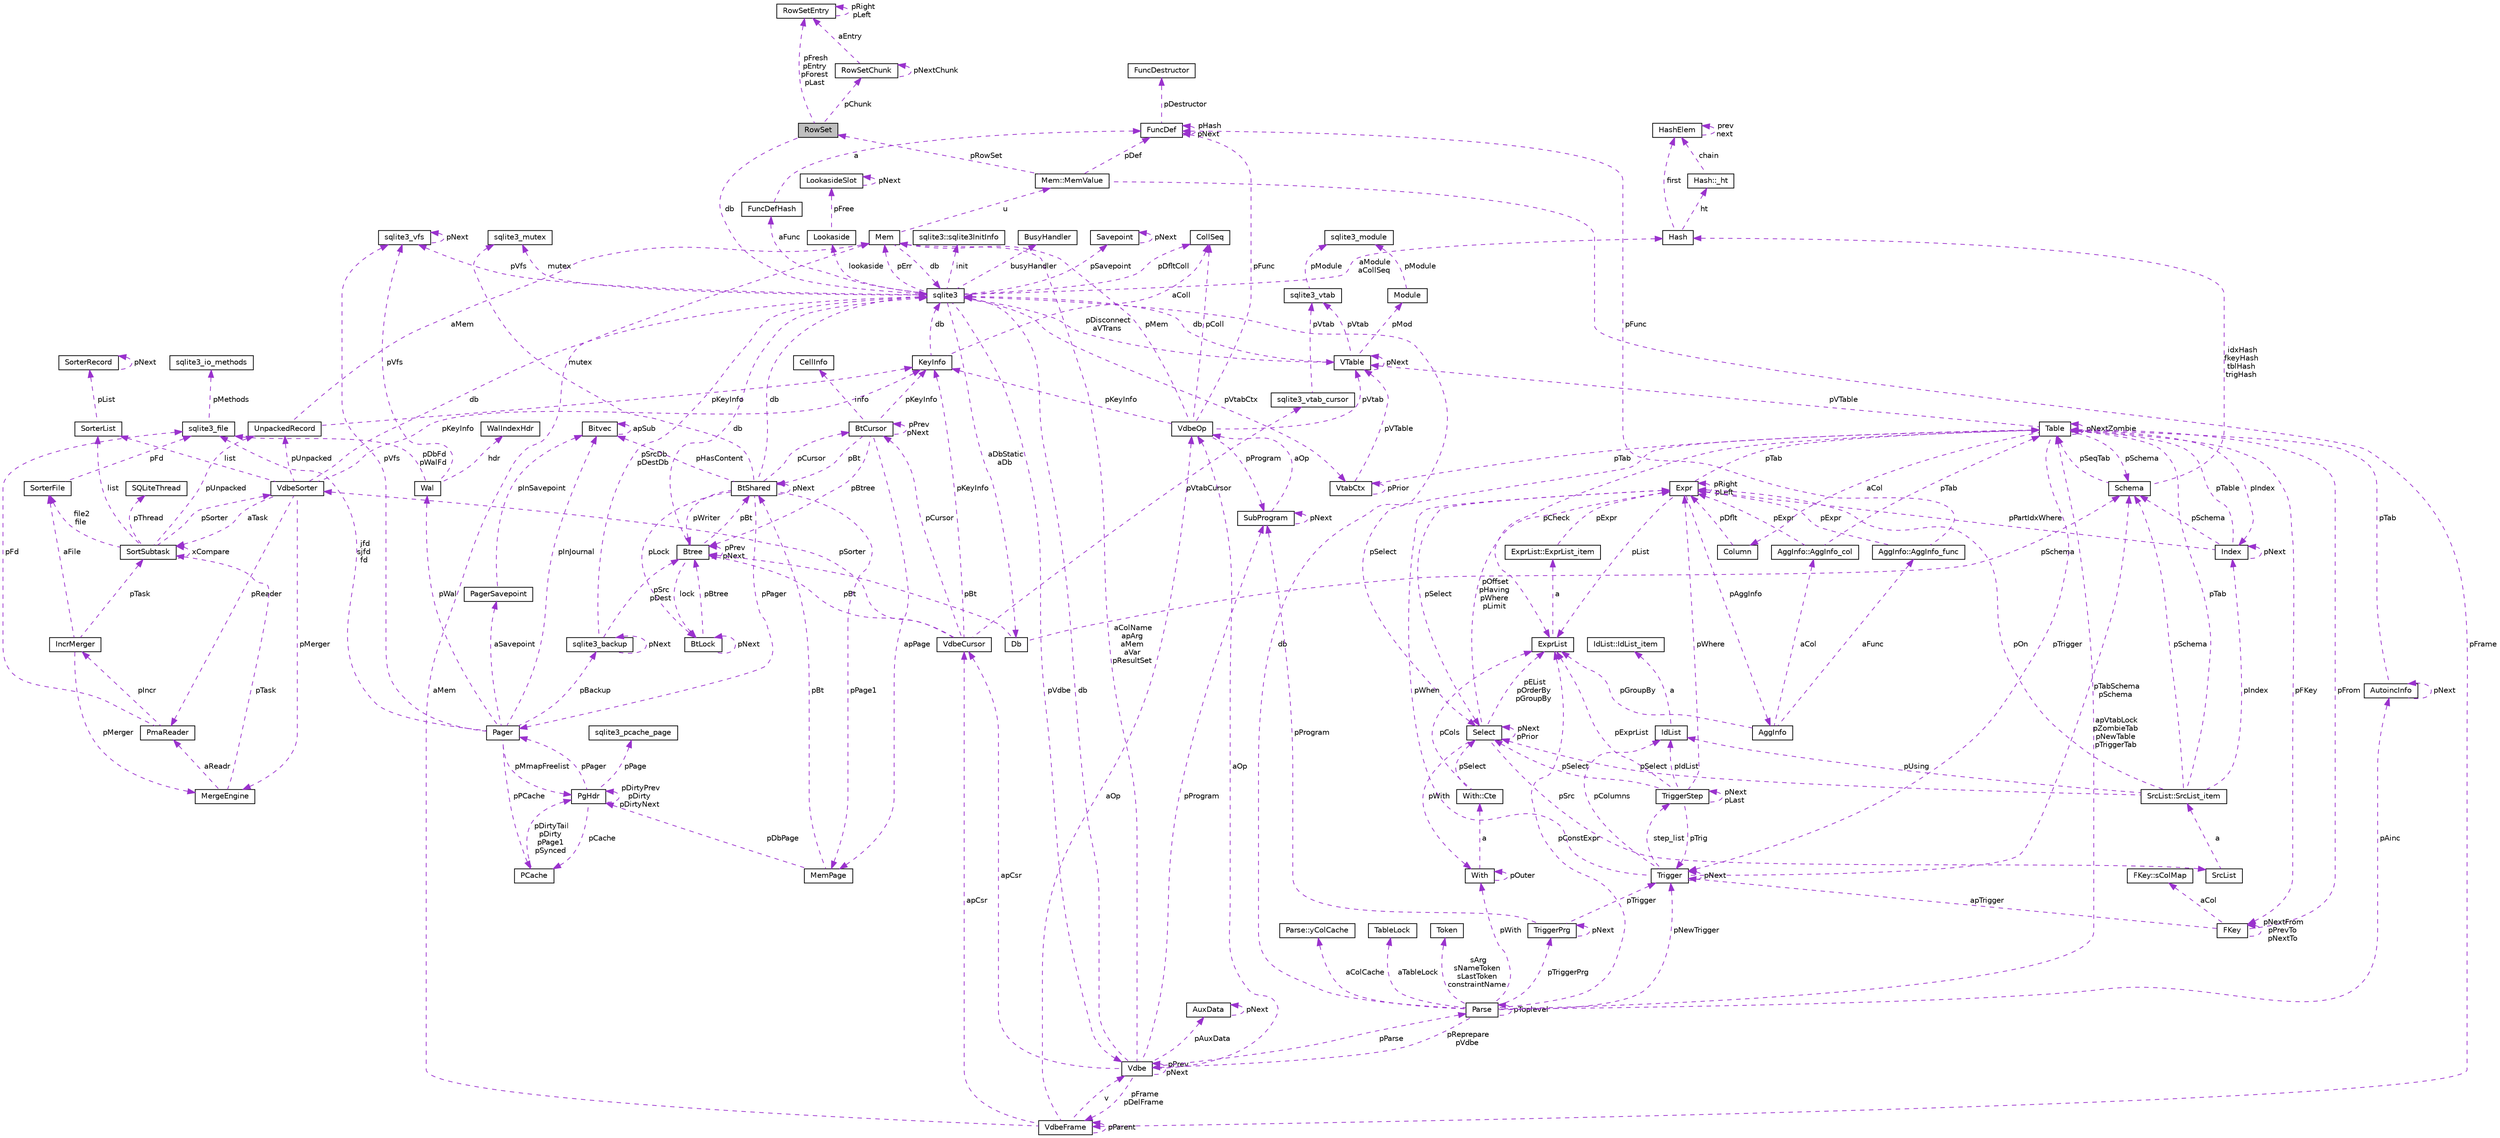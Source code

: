 digraph "RowSet"
{
  edge [fontname="Helvetica",fontsize="10",labelfontname="Helvetica",labelfontsize="10"];
  node [fontname="Helvetica",fontsize="10",shape=record];
  Node1 [label="RowSet",height=0.2,width=0.4,color="black", fillcolor="grey75", style="filled", fontcolor="black"];
  Node2 -> Node1 [dir="back",color="darkorchid3",fontsize="10",style="dashed",label=" db" ,fontname="Helvetica"];
  Node2 [label="sqlite3",height=0.2,width=0.4,color="black", fillcolor="white", style="filled",URL="$d9/dcd/structsqlite3.html"];
  Node3 -> Node2 [dir="back",color="darkorchid3",fontsize="10",style="dashed",label=" pErr" ,fontname="Helvetica"];
  Node3 [label="Mem",height=0.2,width=0.4,color="black", fillcolor="white", style="filled",URL="$df/d48/struct_mem.html"];
  Node4 -> Node3 [dir="back",color="darkorchid3",fontsize="10",style="dashed",label=" u" ,fontname="Helvetica"];
  Node4 [label="Mem::MemValue",height=0.2,width=0.4,color="black", fillcolor="white", style="filled",URL="$d0/d3f/union_mem_1_1_mem_value.html"];
  Node5 -> Node4 [dir="back",color="darkorchid3",fontsize="10",style="dashed",label=" pFrame" ,fontname="Helvetica"];
  Node5 [label="VdbeFrame",height=0.2,width=0.4,color="black", fillcolor="white", style="filled",URL="$de/d74/struct_vdbe_frame.html"];
  Node3 -> Node5 [dir="back",color="darkorchid3",fontsize="10",style="dashed",label=" aMem" ,fontname="Helvetica"];
  Node6 -> Node5 [dir="back",color="darkorchid3",fontsize="10",style="dashed",label=" v" ,fontname="Helvetica"];
  Node6 [label="Vdbe",height=0.2,width=0.4,color="black", fillcolor="white", style="filled",URL="$db/df8/struct_vdbe.html"];
  Node6 -> Node6 [dir="back",color="darkorchid3",fontsize="10",style="dashed",label=" pPrev\npNext" ,fontname="Helvetica"];
  Node3 -> Node6 [dir="back",color="darkorchid3",fontsize="10",style="dashed",label=" aColName\napArg\naMem\naVar\npResultSet" ,fontname="Helvetica"];
  Node2 -> Node6 [dir="back",color="darkorchid3",fontsize="10",style="dashed",label=" db" ,fontname="Helvetica"];
  Node5 -> Node6 [dir="back",color="darkorchid3",fontsize="10",style="dashed",label=" pFrame\npDelFrame" ,fontname="Helvetica"];
  Node7 -> Node6 [dir="back",color="darkorchid3",fontsize="10",style="dashed",label=" pAuxData" ,fontname="Helvetica"];
  Node7 [label="AuxData",height=0.2,width=0.4,color="black", fillcolor="white", style="filled",URL="$d5/d59/struct_aux_data.html"];
  Node7 -> Node7 [dir="back",color="darkorchid3",fontsize="10",style="dashed",label=" pNext" ,fontname="Helvetica"];
  Node8 -> Node6 [dir="back",color="darkorchid3",fontsize="10",style="dashed",label=" pProgram" ,fontname="Helvetica"];
  Node8 [label="SubProgram",height=0.2,width=0.4,color="black", fillcolor="white", style="filled",URL="$d4/d16/struct_sub_program.html"];
  Node8 -> Node8 [dir="back",color="darkorchid3",fontsize="10",style="dashed",label=" pNext" ,fontname="Helvetica"];
  Node9 -> Node8 [dir="back",color="darkorchid3",fontsize="10",style="dashed",label=" aOp" ,fontname="Helvetica"];
  Node9 [label="VdbeOp",height=0.2,width=0.4,color="black", fillcolor="white", style="filled",URL="$d2/dd9/struct_vdbe_op.html"];
  Node3 -> Node9 [dir="back",color="darkorchid3",fontsize="10",style="dashed",label=" pMem" ,fontname="Helvetica"];
  Node10 -> Node9 [dir="back",color="darkorchid3",fontsize="10",style="dashed",label=" pColl" ,fontname="Helvetica"];
  Node10 [label="CollSeq",height=0.2,width=0.4,color="black", fillcolor="white", style="filled",URL="$d0/d7d/struct_coll_seq.html"];
  Node11 -> Node9 [dir="back",color="darkorchid3",fontsize="10",style="dashed",label=" pVtab" ,fontname="Helvetica"];
  Node11 [label="VTable",height=0.2,width=0.4,color="black", fillcolor="white", style="filled",URL="$db/d7e/struct_v_table.html"];
  Node2 -> Node11 [dir="back",color="darkorchid3",fontsize="10",style="dashed",label=" db" ,fontname="Helvetica"];
  Node11 -> Node11 [dir="back",color="darkorchid3",fontsize="10",style="dashed",label=" pNext" ,fontname="Helvetica"];
  Node12 -> Node11 [dir="back",color="darkorchid3",fontsize="10",style="dashed",label=" pMod" ,fontname="Helvetica"];
  Node12 [label="Module",height=0.2,width=0.4,color="black", fillcolor="white", style="filled",URL="$d0/d3b/struct_module.html"];
  Node13 -> Node12 [dir="back",color="darkorchid3",fontsize="10",style="dashed",label=" pModule" ,fontname="Helvetica"];
  Node13 [label="sqlite3_module",height=0.2,width=0.4,color="black", fillcolor="white", style="filled",URL="$dd/de4/structsqlite3__module.html"];
  Node14 -> Node11 [dir="back",color="darkorchid3",fontsize="10",style="dashed",label=" pVtab" ,fontname="Helvetica"];
  Node14 [label="sqlite3_vtab",height=0.2,width=0.4,color="black", fillcolor="white", style="filled",URL="$d3/d12/structsqlite3__vtab.html"];
  Node13 -> Node14 [dir="back",color="darkorchid3",fontsize="10",style="dashed",label=" pModule" ,fontname="Helvetica"];
  Node8 -> Node9 [dir="back",color="darkorchid3",fontsize="10",style="dashed",label=" pProgram" ,fontname="Helvetica"];
  Node15 -> Node9 [dir="back",color="darkorchid3",fontsize="10",style="dashed",label=" pKeyInfo" ,fontname="Helvetica"];
  Node15 [label="KeyInfo",height=0.2,width=0.4,color="black", fillcolor="white", style="filled",URL="$dc/d2f/struct_key_info.html"];
  Node2 -> Node15 [dir="back",color="darkorchid3",fontsize="10",style="dashed",label=" db" ,fontname="Helvetica"];
  Node10 -> Node15 [dir="back",color="darkorchid3",fontsize="10",style="dashed",label=" aColl" ,fontname="Helvetica"];
  Node16 -> Node9 [dir="back",color="darkorchid3",fontsize="10",style="dashed",label=" pFunc" ,fontname="Helvetica"];
  Node16 [label="FuncDef",height=0.2,width=0.4,color="black", fillcolor="white", style="filled",URL="$df/d38/struct_func_def.html"];
  Node17 -> Node16 [dir="back",color="darkorchid3",fontsize="10",style="dashed",label=" pDestructor" ,fontname="Helvetica"];
  Node17 [label="FuncDestructor",height=0.2,width=0.4,color="black", fillcolor="white", style="filled",URL="$d5/da4/struct_func_destructor.html"];
  Node16 -> Node16 [dir="back",color="darkorchid3",fontsize="10",style="dashed",label=" pHash\npNext" ,fontname="Helvetica"];
  Node18 -> Node6 [dir="back",color="darkorchid3",fontsize="10",style="dashed",label=" apCsr" ,fontname="Helvetica"];
  Node18 [label="VdbeCursor",height=0.2,width=0.4,color="black", fillcolor="white", style="filled",URL="$d5/dd1/struct_vdbe_cursor.html"];
  Node19 -> Node18 [dir="back",color="darkorchid3",fontsize="10",style="dashed",label=" pCursor" ,fontname="Helvetica"];
  Node19 [label="BtCursor",height=0.2,width=0.4,color="black", fillcolor="white", style="filled",URL="$db/d2c/struct_bt_cursor.html"];
  Node19 -> Node19 [dir="back",color="darkorchid3",fontsize="10",style="dashed",label=" pPrev\npNext" ,fontname="Helvetica"];
  Node20 -> Node19 [dir="back",color="darkorchid3",fontsize="10",style="dashed",label=" info" ,fontname="Helvetica"];
  Node20 [label="CellInfo",height=0.2,width=0.4,color="black", fillcolor="white", style="filled",URL="$de/dbe/struct_cell_info.html"];
  Node21 -> Node19 [dir="back",color="darkorchid3",fontsize="10",style="dashed",label=" pBt" ,fontname="Helvetica"];
  Node21 [label="BtShared",height=0.2,width=0.4,color="black", fillcolor="white", style="filled",URL="$d3/d1f/struct_bt_shared.html"];
  Node19 -> Node21 [dir="back",color="darkorchid3",fontsize="10",style="dashed",label=" pCursor" ,fontname="Helvetica"];
  Node21 -> Node21 [dir="back",color="darkorchid3",fontsize="10",style="dashed",label=" pNext" ,fontname="Helvetica"];
  Node2 -> Node21 [dir="back",color="darkorchid3",fontsize="10",style="dashed",label=" db" ,fontname="Helvetica"];
  Node22 -> Node21 [dir="back",color="darkorchid3",fontsize="10",style="dashed",label=" pHasContent" ,fontname="Helvetica"];
  Node22 [label="Bitvec",height=0.2,width=0.4,color="black", fillcolor="white", style="filled",URL="$d1/d89/struct_bitvec.html"];
  Node22 -> Node22 [dir="back",color="darkorchid3",fontsize="10",style="dashed",label=" apSub" ,fontname="Helvetica"];
  Node23 -> Node21 [dir="back",color="darkorchid3",fontsize="10",style="dashed",label=" mutex" ,fontname="Helvetica"];
  Node23 [label="sqlite3_mutex",height=0.2,width=0.4,color="black", fillcolor="white", style="filled",URL="$d5/d3c/structsqlite3__mutex.html"];
  Node24 -> Node21 [dir="back",color="darkorchid3",fontsize="10",style="dashed",label=" pLock" ,fontname="Helvetica"];
  Node24 [label="BtLock",height=0.2,width=0.4,color="black", fillcolor="white", style="filled",URL="$d1/d28/struct_bt_lock.html"];
  Node24 -> Node24 [dir="back",color="darkorchid3",fontsize="10",style="dashed",label=" pNext" ,fontname="Helvetica"];
  Node25 -> Node24 [dir="back",color="darkorchid3",fontsize="10",style="dashed",label=" pBtree" ,fontname="Helvetica"];
  Node25 [label="Btree",height=0.2,width=0.4,color="black", fillcolor="white", style="filled",URL="$d9/d90/struct_btree.html"];
  Node21 -> Node25 [dir="back",color="darkorchid3",fontsize="10",style="dashed",label=" pBt" ,fontname="Helvetica"];
  Node2 -> Node25 [dir="back",color="darkorchid3",fontsize="10",style="dashed",label=" db" ,fontname="Helvetica"];
  Node24 -> Node25 [dir="back",color="darkorchid3",fontsize="10",style="dashed",label=" lock" ,fontname="Helvetica"];
  Node25 -> Node25 [dir="back",color="darkorchid3",fontsize="10",style="dashed",label=" pPrev\npNext" ,fontname="Helvetica"];
  Node26 -> Node21 [dir="back",color="darkorchid3",fontsize="10",style="dashed",label=" pPage1" ,fontname="Helvetica"];
  Node26 [label="MemPage",height=0.2,width=0.4,color="black", fillcolor="white", style="filled",URL="$d8/d9f/struct_mem_page.html"];
  Node21 -> Node26 [dir="back",color="darkorchid3",fontsize="10",style="dashed",label=" pBt" ,fontname="Helvetica"];
  Node27 -> Node26 [dir="back",color="darkorchid3",fontsize="10",style="dashed",label=" pDbPage" ,fontname="Helvetica"];
  Node27 [label="PgHdr",height=0.2,width=0.4,color="black", fillcolor="white", style="filled",URL="$d7/de5/struct_pg_hdr.html"];
  Node28 -> Node27 [dir="back",color="darkorchid3",fontsize="10",style="dashed",label=" pPage" ,fontname="Helvetica"];
  Node28 [label="sqlite3_pcache_page",height=0.2,width=0.4,color="black", fillcolor="white", style="filled",URL="$d8/d72/structsqlite3__pcache__page.html"];
  Node29 -> Node27 [dir="back",color="darkorchid3",fontsize="10",style="dashed",label=" pCache" ,fontname="Helvetica"];
  Node29 [label="PCache",height=0.2,width=0.4,color="black", fillcolor="white", style="filled",URL="$d3/d3e/struct_p_cache.html"];
  Node27 -> Node29 [dir="back",color="darkorchid3",fontsize="10",style="dashed",label=" pDirtyTail\npDirty\npPage1\npSynced" ,fontname="Helvetica"];
  Node27 -> Node27 [dir="back",color="darkorchid3",fontsize="10",style="dashed",label=" pDirtyPrev\npDirty\npDirtyNext" ,fontname="Helvetica"];
  Node30 -> Node27 [dir="back",color="darkorchid3",fontsize="10",style="dashed",label=" pPager" ,fontname="Helvetica"];
  Node30 [label="Pager",height=0.2,width=0.4,color="black", fillcolor="white", style="filled",URL="$d0/dba/struct_pager.html"];
  Node29 -> Node30 [dir="back",color="darkorchid3",fontsize="10",style="dashed",label=" pPCache" ,fontname="Helvetica"];
  Node31 -> Node30 [dir="back",color="darkorchid3",fontsize="10",style="dashed",label=" pBackup" ,fontname="Helvetica"];
  Node31 [label="sqlite3_backup",height=0.2,width=0.4,color="black", fillcolor="white", style="filled",URL="$d4/da8/structsqlite3__backup.html"];
  Node31 -> Node31 [dir="back",color="darkorchid3",fontsize="10",style="dashed",label=" pNext" ,fontname="Helvetica"];
  Node2 -> Node31 [dir="back",color="darkorchid3",fontsize="10",style="dashed",label=" pSrcDb\npDestDb" ,fontname="Helvetica"];
  Node25 -> Node31 [dir="back",color="darkorchid3",fontsize="10",style="dashed",label=" pSrc\npDest" ,fontname="Helvetica"];
  Node22 -> Node30 [dir="back",color="darkorchid3",fontsize="10",style="dashed",label=" pInJournal" ,fontname="Helvetica"];
  Node32 -> Node30 [dir="back",color="darkorchid3",fontsize="10",style="dashed",label=" jfd\nsjfd\nfd" ,fontname="Helvetica"];
  Node32 [label="sqlite3_file",height=0.2,width=0.4,color="black", fillcolor="white", style="filled",URL="$db/db0/structsqlite3__file.html"];
  Node33 -> Node32 [dir="back",color="darkorchid3",fontsize="10",style="dashed",label=" pMethods" ,fontname="Helvetica"];
  Node33 [label="sqlite3_io_methods",height=0.2,width=0.4,color="black", fillcolor="white", style="filled",URL="$d9/df3/structsqlite3__io__methods.html"];
  Node34 -> Node30 [dir="back",color="darkorchid3",fontsize="10",style="dashed",label=" pVfs" ,fontname="Helvetica"];
  Node34 [label="sqlite3_vfs",height=0.2,width=0.4,color="black", fillcolor="white", style="filled",URL="$d3/d36/structsqlite3__vfs.html"];
  Node34 -> Node34 [dir="back",color="darkorchid3",fontsize="10",style="dashed",label=" pNext" ,fontname="Helvetica"];
  Node27 -> Node30 [dir="back",color="darkorchid3",fontsize="10",style="dashed",label=" pMmapFreelist" ,fontname="Helvetica"];
  Node35 -> Node30 [dir="back",color="darkorchid3",fontsize="10",style="dashed",label=" pWal" ,fontname="Helvetica"];
  Node35 [label="Wal",height=0.2,width=0.4,color="black", fillcolor="white", style="filled",URL="$d6/d4d/struct_wal.html"];
  Node32 -> Node35 [dir="back",color="darkorchid3",fontsize="10",style="dashed",label=" pDbFd\npWalFd" ,fontname="Helvetica"];
  Node34 -> Node35 [dir="back",color="darkorchid3",fontsize="10",style="dashed",label=" pVfs" ,fontname="Helvetica"];
  Node36 -> Node35 [dir="back",color="darkorchid3",fontsize="10",style="dashed",label=" hdr" ,fontname="Helvetica"];
  Node36 [label="WalIndexHdr",height=0.2,width=0.4,color="black", fillcolor="white", style="filled",URL="$d8/de9/struct_wal_index_hdr.html"];
  Node37 -> Node30 [dir="back",color="darkorchid3",fontsize="10",style="dashed",label=" aSavepoint" ,fontname="Helvetica"];
  Node37 [label="PagerSavepoint",height=0.2,width=0.4,color="black", fillcolor="white", style="filled",URL="$de/deb/struct_pager_savepoint.html"];
  Node22 -> Node37 [dir="back",color="darkorchid3",fontsize="10",style="dashed",label=" pInSavepoint" ,fontname="Helvetica"];
  Node25 -> Node21 [dir="back",color="darkorchid3",fontsize="10",style="dashed",label=" pWriter" ,fontname="Helvetica"];
  Node30 -> Node21 [dir="back",color="darkorchid3",fontsize="10",style="dashed",label=" pPager" ,fontname="Helvetica"];
  Node26 -> Node19 [dir="back",color="darkorchid3",fontsize="10",style="dashed",label=" apPage" ,fontname="Helvetica"];
  Node15 -> Node19 [dir="back",color="darkorchid3",fontsize="10",style="dashed",label=" pKeyInfo" ,fontname="Helvetica"];
  Node25 -> Node19 [dir="back",color="darkorchid3",fontsize="10",style="dashed",label=" pBtree" ,fontname="Helvetica"];
  Node38 -> Node18 [dir="back",color="darkorchid3",fontsize="10",style="dashed",label=" pVtabCursor" ,fontname="Helvetica"];
  Node38 [label="sqlite3_vtab_cursor",height=0.2,width=0.4,color="black", fillcolor="white", style="filled",URL="$d3/d17/structsqlite3__vtab__cursor.html"];
  Node14 -> Node38 [dir="back",color="darkorchid3",fontsize="10",style="dashed",label=" pVtab" ,fontname="Helvetica"];
  Node39 -> Node18 [dir="back",color="darkorchid3",fontsize="10",style="dashed",label=" pSorter" ,fontname="Helvetica"];
  Node39 [label="VdbeSorter",height=0.2,width=0.4,color="black", fillcolor="white", style="filled",URL="$d3/d85/struct_vdbe_sorter.html"];
  Node40 -> Node39 [dir="back",color="darkorchid3",fontsize="10",style="dashed",label=" list" ,fontname="Helvetica"];
  Node40 [label="SorterList",height=0.2,width=0.4,color="black", fillcolor="white", style="filled",URL="$db/de4/struct_sorter_list.html"];
  Node41 -> Node40 [dir="back",color="darkorchid3",fontsize="10",style="dashed",label=" pList" ,fontname="Helvetica"];
  Node41 [label="SorterRecord",height=0.2,width=0.4,color="black", fillcolor="white", style="filled",URL="$da/d71/struct_sorter_record.html"];
  Node41 -> Node41 [dir="back",color="darkorchid3",fontsize="10",style="dashed",label=" pNext" ,fontname="Helvetica"];
  Node2 -> Node39 [dir="back",color="darkorchid3",fontsize="10",style="dashed",label=" db" ,fontname="Helvetica"];
  Node42 -> Node39 [dir="back",color="darkorchid3",fontsize="10",style="dashed",label=" pMerger" ,fontname="Helvetica"];
  Node42 [label="MergeEngine",height=0.2,width=0.4,color="black", fillcolor="white", style="filled",URL="$d0/db7/struct_merge_engine.html"];
  Node43 -> Node42 [dir="back",color="darkorchid3",fontsize="10",style="dashed",label=" aReadr" ,fontname="Helvetica"];
  Node43 [label="PmaReader",height=0.2,width=0.4,color="black", fillcolor="white", style="filled",URL="$de/d4a/struct_pma_reader.html"];
  Node32 -> Node43 [dir="back",color="darkorchid3",fontsize="10",style="dashed",label=" pFd" ,fontname="Helvetica"];
  Node44 -> Node43 [dir="back",color="darkorchid3",fontsize="10",style="dashed",label=" pIncr" ,fontname="Helvetica"];
  Node44 [label="IncrMerger",height=0.2,width=0.4,color="black", fillcolor="white", style="filled",URL="$dd/dd9/struct_incr_merger.html"];
  Node42 -> Node44 [dir="back",color="darkorchid3",fontsize="10",style="dashed",label=" pMerger" ,fontname="Helvetica"];
  Node45 -> Node44 [dir="back",color="darkorchid3",fontsize="10",style="dashed",label=" aFile" ,fontname="Helvetica"];
  Node45 [label="SorterFile",height=0.2,width=0.4,color="black", fillcolor="white", style="filled",URL="$d7/d17/struct_sorter_file.html"];
  Node32 -> Node45 [dir="back",color="darkorchid3",fontsize="10",style="dashed",label=" pFd" ,fontname="Helvetica"];
  Node46 -> Node44 [dir="back",color="darkorchid3",fontsize="10",style="dashed",label=" pTask" ,fontname="Helvetica"];
  Node46 [label="SortSubtask",height=0.2,width=0.4,color="black", fillcolor="white", style="filled",URL="$d9/db9/struct_sort_subtask.html"];
  Node40 -> Node46 [dir="back",color="darkorchid3",fontsize="10",style="dashed",label=" list" ,fontname="Helvetica"];
  Node39 -> Node46 [dir="back",color="darkorchid3",fontsize="10",style="dashed",label=" pSorter" ,fontname="Helvetica"];
  Node47 -> Node46 [dir="back",color="darkorchid3",fontsize="10",style="dashed",label=" pThread" ,fontname="Helvetica"];
  Node47 [label="SQLiteThread",height=0.2,width=0.4,color="black", fillcolor="white", style="filled",URL="$d7/d64/struct_s_q_lite_thread.html"];
  Node48 -> Node46 [dir="back",color="darkorchid3",fontsize="10",style="dashed",label=" pUnpacked" ,fontname="Helvetica"];
  Node48 [label="UnpackedRecord",height=0.2,width=0.4,color="black", fillcolor="white", style="filled",URL="$d9/d48/struct_unpacked_record.html"];
  Node3 -> Node48 [dir="back",color="darkorchid3",fontsize="10",style="dashed",label=" aMem" ,fontname="Helvetica"];
  Node15 -> Node48 [dir="back",color="darkorchid3",fontsize="10",style="dashed",label=" pKeyInfo" ,fontname="Helvetica"];
  Node45 -> Node46 [dir="back",color="darkorchid3",fontsize="10",style="dashed",label=" file2\nfile" ,fontname="Helvetica"];
  Node46 -> Node46 [dir="back",color="darkorchid3",fontsize="10",style="dashed",label=" xCompare" ,fontname="Helvetica"];
  Node46 -> Node42 [dir="back",color="darkorchid3",fontsize="10",style="dashed",label=" pTask" ,fontname="Helvetica"];
  Node43 -> Node39 [dir="back",color="darkorchid3",fontsize="10",style="dashed",label=" pReader" ,fontname="Helvetica"];
  Node15 -> Node39 [dir="back",color="darkorchid3",fontsize="10",style="dashed",label=" pKeyInfo" ,fontname="Helvetica"];
  Node48 -> Node39 [dir="back",color="darkorchid3",fontsize="10",style="dashed",label=" pUnpacked" ,fontname="Helvetica"];
  Node46 -> Node39 [dir="back",color="darkorchid3",fontsize="10",style="dashed",label=" aTask" ,fontname="Helvetica"];
  Node15 -> Node18 [dir="back",color="darkorchid3",fontsize="10",style="dashed",label=" pKeyInfo" ,fontname="Helvetica"];
  Node25 -> Node18 [dir="back",color="darkorchid3",fontsize="10",style="dashed",label=" pBt" ,fontname="Helvetica"];
  Node49 -> Node6 [dir="back",color="darkorchid3",fontsize="10",style="dashed",label=" pParse" ,fontname="Helvetica"];
  Node49 [label="Parse",height=0.2,width=0.4,color="black", fillcolor="white", style="filled",URL="$d6/dea/struct_parse.html"];
  Node6 -> Node49 [dir="back",color="darkorchid3",fontsize="10",style="dashed",label=" pReprepare\npVdbe" ,fontname="Helvetica"];
  Node2 -> Node49 [dir="back",color="darkorchid3",fontsize="10",style="dashed",label=" db" ,fontname="Helvetica"];
  Node50 -> Node49 [dir="back",color="darkorchid3",fontsize="10",style="dashed",label=" aTableLock" ,fontname="Helvetica"];
  Node50 [label="TableLock",height=0.2,width=0.4,color="black", fillcolor="white", style="filled",URL="$df/de3/struct_table_lock.html"];
  Node51 -> Node49 [dir="back",color="darkorchid3",fontsize="10",style="dashed",label=" sArg\nsNameToken\nsLastToken\nconstraintName" ,fontname="Helvetica"];
  Node51 [label="Token",height=0.2,width=0.4,color="black", fillcolor="white", style="filled",URL="$d9/d27/struct_token.html"];
  Node52 -> Node49 [dir="back",color="darkorchid3",fontsize="10",style="dashed",label=" pWith" ,fontname="Helvetica"];
  Node52 [label="With",height=0.2,width=0.4,color="black", fillcolor="white", style="filled",URL="$d9/d07/struct_with.html"];
  Node53 -> Node52 [dir="back",color="darkorchid3",fontsize="10",style="dashed",label=" a" ,fontname="Helvetica"];
  Node53 [label="With::Cte",height=0.2,width=0.4,color="black", fillcolor="white", style="filled",URL="$d2/d0c/struct_with_1_1_cte.html"];
  Node54 -> Node53 [dir="back",color="darkorchid3",fontsize="10",style="dashed",label=" pSelect" ,fontname="Helvetica"];
  Node54 [label="Select",height=0.2,width=0.4,color="black", fillcolor="white", style="filled",URL="$d2/d1c/struct_select.html"];
  Node55 -> Node54 [dir="back",color="darkorchid3",fontsize="10",style="dashed",label=" pOffset\npHaving\npWhere\npLimit" ,fontname="Helvetica"];
  Node55 [label="Expr",height=0.2,width=0.4,color="black", fillcolor="white", style="filled",URL="$d1/dbc/struct_expr.html"];
  Node56 -> Node55 [dir="back",color="darkorchid3",fontsize="10",style="dashed",label=" pAggInfo" ,fontname="Helvetica"];
  Node56 [label="AggInfo",height=0.2,width=0.4,color="black", fillcolor="white", style="filled",URL="$d6/d85/struct_agg_info.html"];
  Node57 -> Node56 [dir="back",color="darkorchid3",fontsize="10",style="dashed",label=" aCol" ,fontname="Helvetica"];
  Node57 [label="AggInfo::AggInfo_col",height=0.2,width=0.4,color="black", fillcolor="white", style="filled",URL="$d8/dbd/struct_agg_info_1_1_agg_info__col.html"];
  Node55 -> Node57 [dir="back",color="darkorchid3",fontsize="10",style="dashed",label=" pExpr" ,fontname="Helvetica"];
  Node58 -> Node57 [dir="back",color="darkorchid3",fontsize="10",style="dashed",label=" pTab" ,fontname="Helvetica"];
  Node58 [label="Table",height=0.2,width=0.4,color="black", fillcolor="white", style="filled",URL="$d5/d0d/struct_table.html"];
  Node59 -> Node58 [dir="back",color="darkorchid3",fontsize="10",style="dashed",label=" pSchema" ,fontname="Helvetica"];
  Node59 [label="Schema",height=0.2,width=0.4,color="black", fillcolor="white", style="filled",URL="$df/d15/struct_schema.html"];
  Node58 -> Node59 [dir="back",color="darkorchid3",fontsize="10",style="dashed",label=" pSeqTab" ,fontname="Helvetica"];
  Node60 -> Node59 [dir="back",color="darkorchid3",fontsize="10",style="dashed",label=" idxHash\nfkeyHash\ntblHash\ntrigHash" ,fontname="Helvetica"];
  Node60 [label="Hash",height=0.2,width=0.4,color="black", fillcolor="white", style="filled",URL="$d2/d7a/struct_hash.html"];
  Node61 -> Node60 [dir="back",color="darkorchid3",fontsize="10",style="dashed",label=" ht" ,fontname="Helvetica"];
  Node61 [label="Hash::_ht",height=0.2,width=0.4,color="black", fillcolor="white", style="filled",URL="$dd/d00/struct_hash_1_1__ht.html"];
  Node62 -> Node61 [dir="back",color="darkorchid3",fontsize="10",style="dashed",label=" chain" ,fontname="Helvetica"];
  Node62 [label="HashElem",height=0.2,width=0.4,color="black", fillcolor="white", style="filled",URL="$df/d01/struct_hash_elem.html"];
  Node62 -> Node62 [dir="back",color="darkorchid3",fontsize="10",style="dashed",label=" prev\nnext" ,fontname="Helvetica"];
  Node62 -> Node60 [dir="back",color="darkorchid3",fontsize="10",style="dashed",label=" first" ,fontname="Helvetica"];
  Node63 -> Node58 [dir="back",color="darkorchid3",fontsize="10",style="dashed",label=" aCol" ,fontname="Helvetica"];
  Node63 [label="Column",height=0.2,width=0.4,color="black", fillcolor="white", style="filled",URL="$d0/d14/struct_column.html"];
  Node55 -> Node63 [dir="back",color="darkorchid3",fontsize="10",style="dashed",label=" pDflt" ,fontname="Helvetica"];
  Node64 -> Node58 [dir="back",color="darkorchid3",fontsize="10",style="dashed",label=" pFKey" ,fontname="Helvetica"];
  Node64 [label="FKey",height=0.2,width=0.4,color="black", fillcolor="white", style="filled",URL="$d0/dbd/struct_f_key.html"];
  Node65 -> Node64 [dir="back",color="darkorchid3",fontsize="10",style="dashed",label=" aCol" ,fontname="Helvetica"];
  Node65 [label="FKey::sColMap",height=0.2,width=0.4,color="black", fillcolor="white", style="filled",URL="$d9/dce/struct_f_key_1_1s_col_map.html"];
  Node64 -> Node64 [dir="back",color="darkorchid3",fontsize="10",style="dashed",label=" pNextFrom\npPrevTo\npNextTo" ,fontname="Helvetica"];
  Node58 -> Node64 [dir="back",color="darkorchid3",fontsize="10",style="dashed",label=" pFrom" ,fontname="Helvetica"];
  Node66 -> Node64 [dir="back",color="darkorchid3",fontsize="10",style="dashed",label=" apTrigger" ,fontname="Helvetica"];
  Node66 [label="Trigger",height=0.2,width=0.4,color="black", fillcolor="white", style="filled",URL="$d1/dd9/struct_trigger.html"];
  Node67 -> Node66 [dir="back",color="darkorchid3",fontsize="10",style="dashed",label=" step_list" ,fontname="Helvetica"];
  Node67 [label="TriggerStep",height=0.2,width=0.4,color="black", fillcolor="white", style="filled",URL="$d6/d6c/struct_trigger_step.html"];
  Node67 -> Node67 [dir="back",color="darkorchid3",fontsize="10",style="dashed",label=" pNext\npLast" ,fontname="Helvetica"];
  Node55 -> Node67 [dir="back",color="darkorchid3",fontsize="10",style="dashed",label=" pWhere" ,fontname="Helvetica"];
  Node68 -> Node67 [dir="back",color="darkorchid3",fontsize="10",style="dashed",label=" pIdList" ,fontname="Helvetica"];
  Node68 [label="IdList",height=0.2,width=0.4,color="black", fillcolor="white", style="filled",URL="$d6/d05/struct_id_list.html"];
  Node69 -> Node68 [dir="back",color="darkorchid3",fontsize="10",style="dashed",label=" a" ,fontname="Helvetica"];
  Node69 [label="IdList::IdList_item",height=0.2,width=0.4,color="black", fillcolor="white", style="filled",URL="$d2/d66/struct_id_list_1_1_id_list__item.html"];
  Node54 -> Node67 [dir="back",color="darkorchid3",fontsize="10",style="dashed",label=" pSelect" ,fontname="Helvetica"];
  Node66 -> Node67 [dir="back",color="darkorchid3",fontsize="10",style="dashed",label=" pTrig" ,fontname="Helvetica"];
  Node70 -> Node67 [dir="back",color="darkorchid3",fontsize="10",style="dashed",label=" pExprList" ,fontname="Helvetica"];
  Node70 [label="ExprList",height=0.2,width=0.4,color="black", fillcolor="white", style="filled",URL="$de/d20/struct_expr_list.html"];
  Node71 -> Node70 [dir="back",color="darkorchid3",fontsize="10",style="dashed",label=" a" ,fontname="Helvetica"];
  Node71 [label="ExprList::ExprList_item",height=0.2,width=0.4,color="black", fillcolor="white", style="filled",URL="$d8/d73/struct_expr_list_1_1_expr_list__item.html"];
  Node55 -> Node71 [dir="back",color="darkorchid3",fontsize="10",style="dashed",label=" pExpr" ,fontname="Helvetica"];
  Node59 -> Node66 [dir="back",color="darkorchid3",fontsize="10",style="dashed",label=" pTabSchema\npSchema" ,fontname="Helvetica"];
  Node55 -> Node66 [dir="back",color="darkorchid3",fontsize="10",style="dashed",label=" pWhen" ,fontname="Helvetica"];
  Node68 -> Node66 [dir="back",color="darkorchid3",fontsize="10",style="dashed",label=" pColumns" ,fontname="Helvetica"];
  Node66 -> Node66 [dir="back",color="darkorchid3",fontsize="10",style="dashed",label=" pNext" ,fontname="Helvetica"];
  Node11 -> Node58 [dir="back",color="darkorchid3",fontsize="10",style="dashed",label=" pVTable" ,fontname="Helvetica"];
  Node58 -> Node58 [dir="back",color="darkorchid3",fontsize="10",style="dashed",label=" pNextZombie" ,fontname="Helvetica"];
  Node66 -> Node58 [dir="back",color="darkorchid3",fontsize="10",style="dashed",label=" pTrigger" ,fontname="Helvetica"];
  Node54 -> Node58 [dir="back",color="darkorchid3",fontsize="10",style="dashed",label=" pSelect" ,fontname="Helvetica"];
  Node70 -> Node58 [dir="back",color="darkorchid3",fontsize="10",style="dashed",label=" pCheck" ,fontname="Helvetica"];
  Node72 -> Node58 [dir="back",color="darkorchid3",fontsize="10",style="dashed",label=" pIndex" ,fontname="Helvetica"];
  Node72 [label="Index",height=0.2,width=0.4,color="black", fillcolor="white", style="filled",URL="$dc/d6f/struct_index.html"];
  Node59 -> Node72 [dir="back",color="darkorchid3",fontsize="10",style="dashed",label=" pSchema" ,fontname="Helvetica"];
  Node55 -> Node72 [dir="back",color="darkorchid3",fontsize="10",style="dashed",label=" pPartIdxWhere" ,fontname="Helvetica"];
  Node58 -> Node72 [dir="back",color="darkorchid3",fontsize="10",style="dashed",label=" pTable" ,fontname="Helvetica"];
  Node72 -> Node72 [dir="back",color="darkorchid3",fontsize="10",style="dashed",label=" pNext" ,fontname="Helvetica"];
  Node73 -> Node56 [dir="back",color="darkorchid3",fontsize="10",style="dashed",label=" aFunc" ,fontname="Helvetica"];
  Node73 [label="AggInfo::AggInfo_func",height=0.2,width=0.4,color="black", fillcolor="white", style="filled",URL="$de/d24/struct_agg_info_1_1_agg_info__func.html"];
  Node55 -> Node73 [dir="back",color="darkorchid3",fontsize="10",style="dashed",label=" pExpr" ,fontname="Helvetica"];
  Node16 -> Node73 [dir="back",color="darkorchid3",fontsize="10",style="dashed",label=" pFunc" ,fontname="Helvetica"];
  Node70 -> Node56 [dir="back",color="darkorchid3",fontsize="10",style="dashed",label=" pGroupBy" ,fontname="Helvetica"];
  Node55 -> Node55 [dir="back",color="darkorchid3",fontsize="10",style="dashed",label=" pRight\npLeft" ,fontname="Helvetica"];
  Node58 -> Node55 [dir="back",color="darkorchid3",fontsize="10",style="dashed",label=" pTab" ,fontname="Helvetica"];
  Node54 -> Node55 [dir="back",color="darkorchid3",fontsize="10",style="dashed",label=" pSelect" ,fontname="Helvetica"];
  Node70 -> Node55 [dir="back",color="darkorchid3",fontsize="10",style="dashed",label=" pList" ,fontname="Helvetica"];
  Node52 -> Node54 [dir="back",color="darkorchid3",fontsize="10",style="dashed",label=" pWith" ,fontname="Helvetica"];
  Node54 -> Node54 [dir="back",color="darkorchid3",fontsize="10",style="dashed",label=" pNext\npPrior" ,fontname="Helvetica"];
  Node74 -> Node54 [dir="back",color="darkorchid3",fontsize="10",style="dashed",label=" pSrc" ,fontname="Helvetica"];
  Node74 [label="SrcList",height=0.2,width=0.4,color="black", fillcolor="white", style="filled",URL="$dc/dc1/struct_src_list.html"];
  Node75 -> Node74 [dir="back",color="darkorchid3",fontsize="10",style="dashed",label=" a" ,fontname="Helvetica"];
  Node75 [label="SrcList::SrcList_item",height=0.2,width=0.4,color="black", fillcolor="white", style="filled",URL="$d4/dc2/struct_src_list_1_1_src_list__item.html"];
  Node59 -> Node75 [dir="back",color="darkorchid3",fontsize="10",style="dashed",label=" pSchema" ,fontname="Helvetica"];
  Node55 -> Node75 [dir="back",color="darkorchid3",fontsize="10",style="dashed",label=" pOn" ,fontname="Helvetica"];
  Node68 -> Node75 [dir="back",color="darkorchid3",fontsize="10",style="dashed",label=" pUsing" ,fontname="Helvetica"];
  Node58 -> Node75 [dir="back",color="darkorchid3",fontsize="10",style="dashed",label=" pTab" ,fontname="Helvetica"];
  Node54 -> Node75 [dir="back",color="darkorchid3",fontsize="10",style="dashed",label=" pSelect" ,fontname="Helvetica"];
  Node72 -> Node75 [dir="back",color="darkorchid3",fontsize="10",style="dashed",label=" pIndex" ,fontname="Helvetica"];
  Node70 -> Node54 [dir="back",color="darkorchid3",fontsize="10",style="dashed",label=" pEList\npOrderBy\npGroupBy" ,fontname="Helvetica"];
  Node70 -> Node53 [dir="back",color="darkorchid3",fontsize="10",style="dashed",label=" pCols" ,fontname="Helvetica"];
  Node52 -> Node52 [dir="back",color="darkorchid3",fontsize="10",style="dashed",label=" pOuter" ,fontname="Helvetica"];
  Node76 -> Node49 [dir="back",color="darkorchid3",fontsize="10",style="dashed",label=" aColCache" ,fontname="Helvetica"];
  Node76 [label="Parse::yColCache",height=0.2,width=0.4,color="black", fillcolor="white", style="filled",URL="$dd/de3/struct_parse_1_1y_col_cache.html"];
  Node58 -> Node49 [dir="back",color="darkorchid3",fontsize="10",style="dashed",label=" apVtabLock\npZombieTab\npNewTable\npTriggerTab" ,fontname="Helvetica"];
  Node66 -> Node49 [dir="back",color="darkorchid3",fontsize="10",style="dashed",label=" pNewTrigger" ,fontname="Helvetica"];
  Node77 -> Node49 [dir="back",color="darkorchid3",fontsize="10",style="dashed",label=" pTriggerPrg" ,fontname="Helvetica"];
  Node77 [label="TriggerPrg",height=0.2,width=0.4,color="black", fillcolor="white", style="filled",URL="$d4/da6/struct_trigger_prg.html"];
  Node8 -> Node77 [dir="back",color="darkorchid3",fontsize="10",style="dashed",label=" pProgram" ,fontname="Helvetica"];
  Node66 -> Node77 [dir="back",color="darkorchid3",fontsize="10",style="dashed",label=" pTrigger" ,fontname="Helvetica"];
  Node77 -> Node77 [dir="back",color="darkorchid3",fontsize="10",style="dashed",label=" pNext" ,fontname="Helvetica"];
  Node78 -> Node49 [dir="back",color="darkorchid3",fontsize="10",style="dashed",label=" pAinc" ,fontname="Helvetica"];
  Node78 [label="AutoincInfo",height=0.2,width=0.4,color="black", fillcolor="white", style="filled",URL="$d9/d68/struct_autoinc_info.html"];
  Node58 -> Node78 [dir="back",color="darkorchid3",fontsize="10",style="dashed",label=" pTab" ,fontname="Helvetica"];
  Node78 -> Node78 [dir="back",color="darkorchid3",fontsize="10",style="dashed",label=" pNext" ,fontname="Helvetica"];
  Node70 -> Node49 [dir="back",color="darkorchid3",fontsize="10",style="dashed",label=" pConstExpr" ,fontname="Helvetica"];
  Node49 -> Node49 [dir="back",color="darkorchid3",fontsize="10",style="dashed",label=" pToplevel" ,fontname="Helvetica"];
  Node9 -> Node6 [dir="back",color="darkorchid3",fontsize="10",style="dashed",label=" aOp" ,fontname="Helvetica"];
  Node5 -> Node5 [dir="back",color="darkorchid3",fontsize="10",style="dashed",label=" pParent" ,fontname="Helvetica"];
  Node18 -> Node5 [dir="back",color="darkorchid3",fontsize="10",style="dashed",label=" apCsr" ,fontname="Helvetica"];
  Node9 -> Node5 [dir="back",color="darkorchid3",fontsize="10",style="dashed",label=" aOp" ,fontname="Helvetica"];
  Node1 -> Node4 [dir="back",color="darkorchid3",fontsize="10",style="dashed",label=" pRowSet" ,fontname="Helvetica"];
  Node16 -> Node4 [dir="back",color="darkorchid3",fontsize="10",style="dashed",label=" pDef" ,fontname="Helvetica"];
  Node2 -> Node3 [dir="back",color="darkorchid3",fontsize="10",style="dashed",label=" db" ,fontname="Helvetica"];
  Node6 -> Node2 [dir="back",color="darkorchid3",fontsize="10",style="dashed",label=" pVdbe" ,fontname="Helvetica"];
  Node79 -> Node2 [dir="back",color="darkorchid3",fontsize="10",style="dashed",label=" pSavepoint" ,fontname="Helvetica"];
  Node79 [label="Savepoint",height=0.2,width=0.4,color="black", fillcolor="white", style="filled",URL="$db/dde/struct_savepoint.html"];
  Node79 -> Node79 [dir="back",color="darkorchid3",fontsize="10",style="dashed",label=" pNext" ,fontname="Helvetica"];
  Node80 -> Node2 [dir="back",color="darkorchid3",fontsize="10",style="dashed",label=" aFunc" ,fontname="Helvetica"];
  Node80 [label="FuncDefHash",height=0.2,width=0.4,color="black", fillcolor="white", style="filled",URL="$db/dfc/struct_func_def_hash.html"];
  Node16 -> Node80 [dir="back",color="darkorchid3",fontsize="10",style="dashed",label=" a" ,fontname="Helvetica"];
  Node81 -> Node2 [dir="back",color="darkorchid3",fontsize="10",style="dashed",label=" lookaside" ,fontname="Helvetica"];
  Node81 [label="Lookaside",height=0.2,width=0.4,color="black", fillcolor="white", style="filled",URL="$d4/d8a/struct_lookaside.html"];
  Node82 -> Node81 [dir="back",color="darkorchid3",fontsize="10",style="dashed",label=" pFree" ,fontname="Helvetica"];
  Node82 [label="LookasideSlot",height=0.2,width=0.4,color="black", fillcolor="white", style="filled",URL="$dd/d17/struct_lookaside_slot.html"];
  Node82 -> Node82 [dir="back",color="darkorchid3",fontsize="10",style="dashed",label=" pNext" ,fontname="Helvetica"];
  Node23 -> Node2 [dir="back",color="darkorchid3",fontsize="10",style="dashed",label=" mutex" ,fontname="Helvetica"];
  Node34 -> Node2 [dir="back",color="darkorchid3",fontsize="10",style="dashed",label=" pVfs" ,fontname="Helvetica"];
  Node83 -> Node2 [dir="back",color="darkorchid3",fontsize="10",style="dashed",label=" init" ,fontname="Helvetica"];
  Node83 [label="sqlite3::sqlite3InitInfo",height=0.2,width=0.4,color="black", fillcolor="white", style="filled",URL="$d7/d84/structsqlite3_1_1sqlite3_init_info.html"];
  Node84 -> Node2 [dir="back",color="darkorchid3",fontsize="10",style="dashed",label=" busyHandler" ,fontname="Helvetica"];
  Node84 [label="BusyHandler",height=0.2,width=0.4,color="black", fillcolor="white", style="filled",URL="$d4/d89/struct_busy_handler.html"];
  Node85 -> Node2 [dir="back",color="darkorchid3",fontsize="10",style="dashed",label=" pVtabCtx" ,fontname="Helvetica"];
  Node85 [label="VtabCtx",height=0.2,width=0.4,color="black", fillcolor="white", style="filled",URL="$de/dae/struct_vtab_ctx.html"];
  Node85 -> Node85 [dir="back",color="darkorchid3",fontsize="10",style="dashed",label=" pPrior" ,fontname="Helvetica"];
  Node11 -> Node85 [dir="back",color="darkorchid3",fontsize="10",style="dashed",label=" pVTable" ,fontname="Helvetica"];
  Node58 -> Node85 [dir="back",color="darkorchid3",fontsize="10",style="dashed",label=" pTab" ,fontname="Helvetica"];
  Node10 -> Node2 [dir="back",color="darkorchid3",fontsize="10",style="dashed",label=" pDfltColl" ,fontname="Helvetica"];
  Node11 -> Node2 [dir="back",color="darkorchid3",fontsize="10",style="dashed",label=" pDisconnect\naVTrans" ,fontname="Helvetica"];
  Node86 -> Node2 [dir="back",color="darkorchid3",fontsize="10",style="dashed",label=" aDbStatic\naDb" ,fontname="Helvetica"];
  Node86 [label="Db",height=0.2,width=0.4,color="black", fillcolor="white", style="filled",URL="$db/dd1/struct_db.html"];
  Node59 -> Node86 [dir="back",color="darkorchid3",fontsize="10",style="dashed",label=" pSchema" ,fontname="Helvetica"];
  Node25 -> Node86 [dir="back",color="darkorchid3",fontsize="10",style="dashed",label=" pBt" ,fontname="Helvetica"];
  Node60 -> Node2 [dir="back",color="darkorchid3",fontsize="10",style="dashed",label=" aModule\naCollSeq" ,fontname="Helvetica"];
  Node87 -> Node1 [dir="back",color="darkorchid3",fontsize="10",style="dashed",label=" pChunk" ,fontname="Helvetica"];
  Node87 [label="RowSetChunk",height=0.2,width=0.4,color="black", fillcolor="white", style="filled",URL="$d0/dd7/struct_row_set_chunk.html"];
  Node87 -> Node87 [dir="back",color="darkorchid3",fontsize="10",style="dashed",label=" pNextChunk" ,fontname="Helvetica"];
  Node88 -> Node87 [dir="back",color="darkorchid3",fontsize="10",style="dashed",label=" aEntry" ,fontname="Helvetica"];
  Node88 [label="RowSetEntry",height=0.2,width=0.4,color="black", fillcolor="white", style="filled",URL="$da/d66/struct_row_set_entry.html"];
  Node88 -> Node88 [dir="back",color="darkorchid3",fontsize="10",style="dashed",label=" pRight\npLeft" ,fontname="Helvetica"];
  Node88 -> Node1 [dir="back",color="darkorchid3",fontsize="10",style="dashed",label=" pFresh\npEntry\npForest\npLast" ,fontname="Helvetica"];
}
